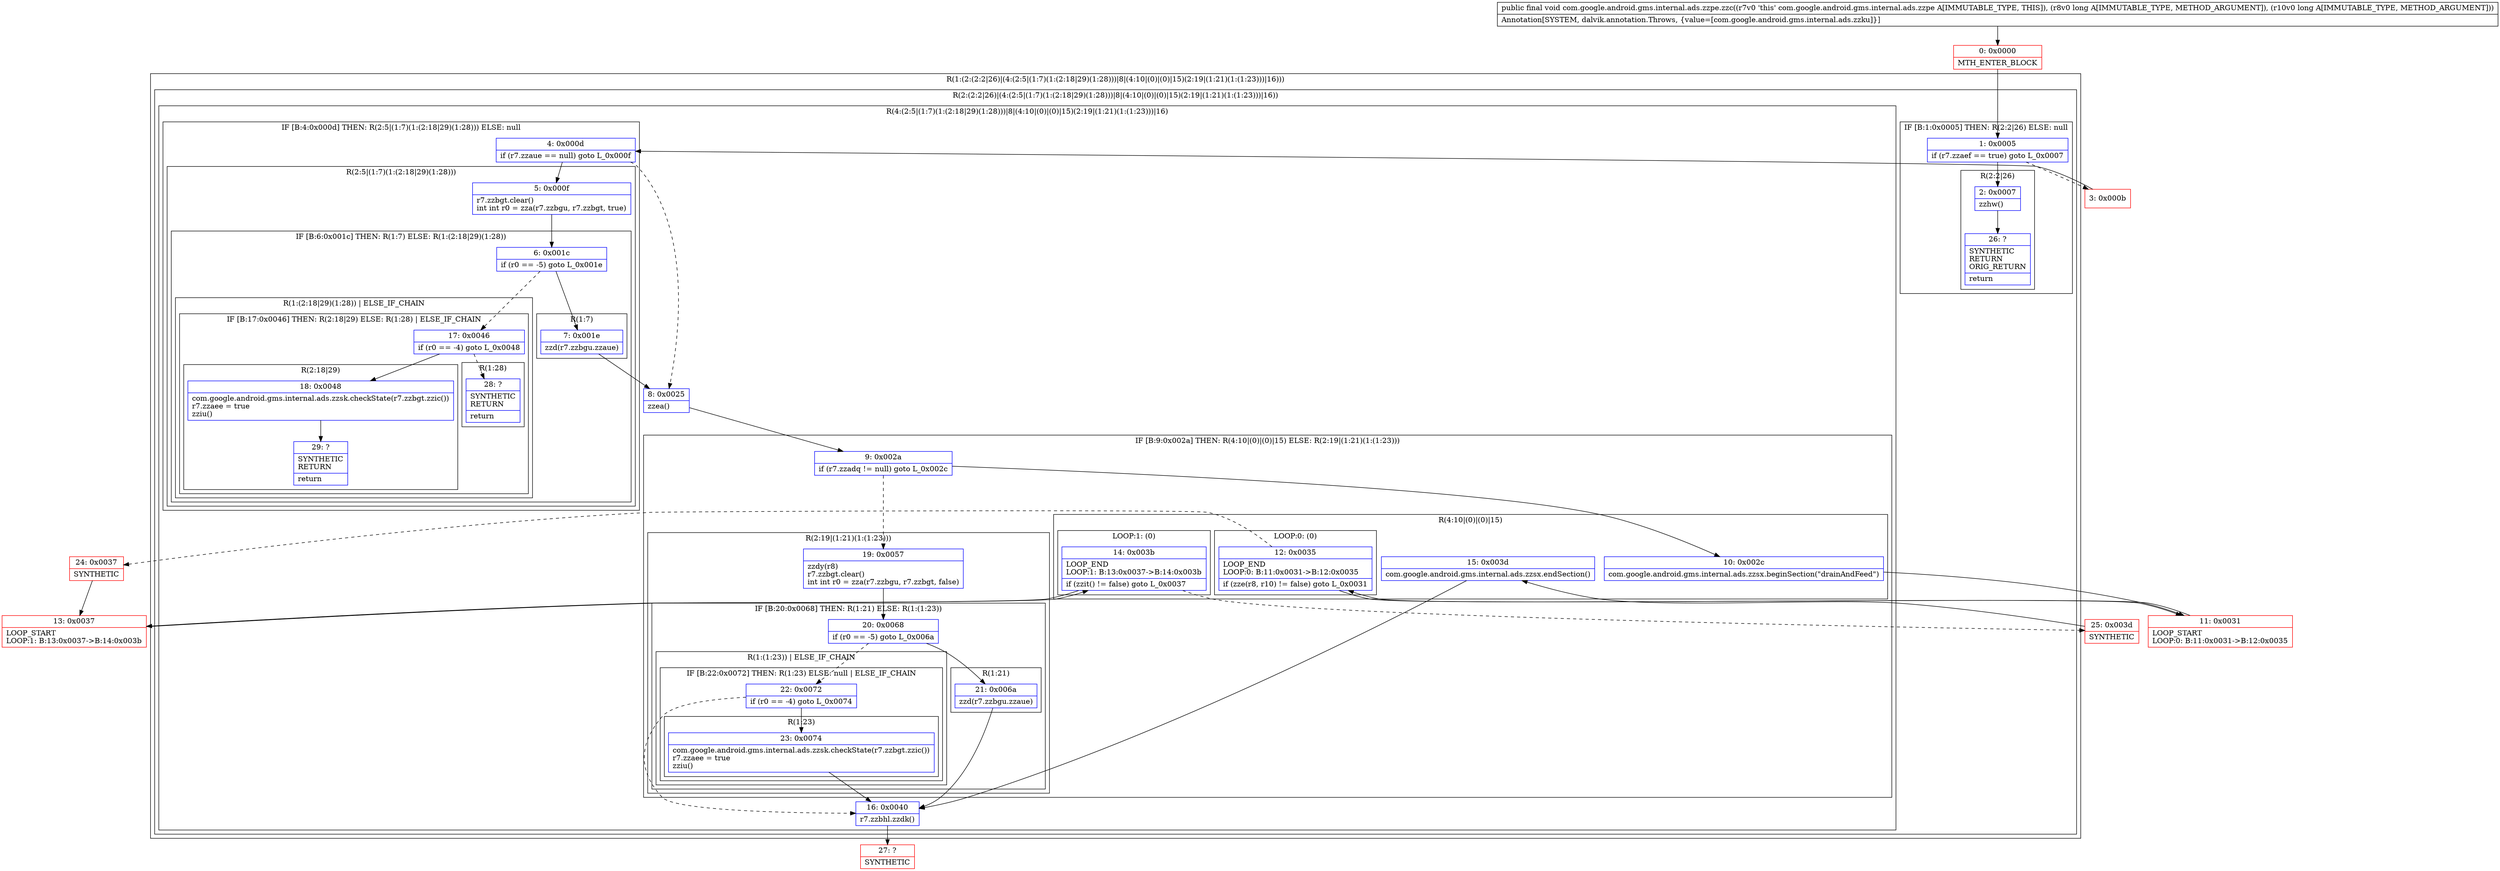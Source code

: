 digraph "CFG forcom.google.android.gms.internal.ads.zzpe.zzc(JJ)V" {
subgraph cluster_Region_65671239 {
label = "R(1:(2:(2:2|26)|(4:(2:5|(1:7)(1:(2:18|29)(1:28)))|8|(4:10|(0)|(0)|15)(2:19|(1:21)(1:(1:23)))|16)))";
node [shape=record,color=blue];
subgraph cluster_Region_2124604395 {
label = "R(2:(2:2|26)|(4:(2:5|(1:7)(1:(2:18|29)(1:28)))|8|(4:10|(0)|(0)|15)(2:19|(1:21)(1:(1:23)))|16))";
node [shape=record,color=blue];
subgraph cluster_IfRegion_196087206 {
label = "IF [B:1:0x0005] THEN: R(2:2|26) ELSE: null";
node [shape=record,color=blue];
Node_1 [shape=record,label="{1\:\ 0x0005|if (r7.zzaef == true) goto L_0x0007\l}"];
subgraph cluster_Region_606056005 {
label = "R(2:2|26)";
node [shape=record,color=blue];
Node_2 [shape=record,label="{2\:\ 0x0007|zzhw()\l}"];
Node_26 [shape=record,label="{26\:\ ?|SYNTHETIC\lRETURN\lORIG_RETURN\l|return\l}"];
}
}
subgraph cluster_Region_1998912169 {
label = "R(4:(2:5|(1:7)(1:(2:18|29)(1:28)))|8|(4:10|(0)|(0)|15)(2:19|(1:21)(1:(1:23)))|16)";
node [shape=record,color=blue];
subgraph cluster_IfRegion_510714397 {
label = "IF [B:4:0x000d] THEN: R(2:5|(1:7)(1:(2:18|29)(1:28))) ELSE: null";
node [shape=record,color=blue];
Node_4 [shape=record,label="{4\:\ 0x000d|if (r7.zzaue == null) goto L_0x000f\l}"];
subgraph cluster_Region_436742343 {
label = "R(2:5|(1:7)(1:(2:18|29)(1:28)))";
node [shape=record,color=blue];
Node_5 [shape=record,label="{5\:\ 0x000f|r7.zzbgt.clear()\lint int r0 = zza(r7.zzbgu, r7.zzbgt, true)\l}"];
subgraph cluster_IfRegion_1572350695 {
label = "IF [B:6:0x001c] THEN: R(1:7) ELSE: R(1:(2:18|29)(1:28))";
node [shape=record,color=blue];
Node_6 [shape=record,label="{6\:\ 0x001c|if (r0 == \-5) goto L_0x001e\l}"];
subgraph cluster_Region_354812232 {
label = "R(1:7)";
node [shape=record,color=blue];
Node_7 [shape=record,label="{7\:\ 0x001e|zzd(r7.zzbgu.zzaue)\l}"];
}
subgraph cluster_Region_1276311599 {
label = "R(1:(2:18|29)(1:28)) | ELSE_IF_CHAIN\l";
node [shape=record,color=blue];
subgraph cluster_IfRegion_1833420243 {
label = "IF [B:17:0x0046] THEN: R(2:18|29) ELSE: R(1:28) | ELSE_IF_CHAIN\l";
node [shape=record,color=blue];
Node_17 [shape=record,label="{17\:\ 0x0046|if (r0 == \-4) goto L_0x0048\l}"];
subgraph cluster_Region_473146038 {
label = "R(2:18|29)";
node [shape=record,color=blue];
Node_18 [shape=record,label="{18\:\ 0x0048|com.google.android.gms.internal.ads.zzsk.checkState(r7.zzbgt.zzic())\lr7.zzaee = true\lzziu()\l}"];
Node_29 [shape=record,label="{29\:\ ?|SYNTHETIC\lRETURN\l|return\l}"];
}
subgraph cluster_Region_97176359 {
label = "R(1:28)";
node [shape=record,color=blue];
Node_28 [shape=record,label="{28\:\ ?|SYNTHETIC\lRETURN\l|return\l}"];
}
}
}
}
}
}
Node_8 [shape=record,label="{8\:\ 0x0025|zzea()\l}"];
subgraph cluster_IfRegion_541308567 {
label = "IF [B:9:0x002a] THEN: R(4:10|(0)|(0)|15) ELSE: R(2:19|(1:21)(1:(1:23)))";
node [shape=record,color=blue];
Node_9 [shape=record,label="{9\:\ 0x002a|if (r7.zzadq != null) goto L_0x002c\l}"];
subgraph cluster_Region_2076959024 {
label = "R(4:10|(0)|(0)|15)";
node [shape=record,color=blue];
Node_10 [shape=record,label="{10\:\ 0x002c|com.google.android.gms.internal.ads.zzsx.beginSection(\"drainAndFeed\")\l}"];
subgraph cluster_LoopRegion_2053954285 {
label = "LOOP:0: (0)";
node [shape=record,color=blue];
Node_12 [shape=record,label="{12\:\ 0x0035|LOOP_END\lLOOP:0: B:11:0x0031\-\>B:12:0x0035\l|if (zze(r8, r10) != false) goto L_0x0031\l}"];
subgraph cluster_Region_690791796 {
label = "R(0)";
node [shape=record,color=blue];
}
}
subgraph cluster_LoopRegion_350640584 {
label = "LOOP:1: (0)";
node [shape=record,color=blue];
Node_14 [shape=record,label="{14\:\ 0x003b|LOOP_END\lLOOP:1: B:13:0x0037\-\>B:14:0x003b\l|if (zzit() != false) goto L_0x0037\l}"];
subgraph cluster_Region_805369861 {
label = "R(0)";
node [shape=record,color=blue];
}
}
Node_15 [shape=record,label="{15\:\ 0x003d|com.google.android.gms.internal.ads.zzsx.endSection()\l}"];
}
subgraph cluster_Region_2030554647 {
label = "R(2:19|(1:21)(1:(1:23)))";
node [shape=record,color=blue];
Node_19 [shape=record,label="{19\:\ 0x0057|zzdy(r8)\lr7.zzbgt.clear()\lint int r0 = zza(r7.zzbgu, r7.zzbgt, false)\l}"];
subgraph cluster_IfRegion_60193592 {
label = "IF [B:20:0x0068] THEN: R(1:21) ELSE: R(1:(1:23))";
node [shape=record,color=blue];
Node_20 [shape=record,label="{20\:\ 0x0068|if (r0 == \-5) goto L_0x006a\l}"];
subgraph cluster_Region_740816730 {
label = "R(1:21)";
node [shape=record,color=blue];
Node_21 [shape=record,label="{21\:\ 0x006a|zzd(r7.zzbgu.zzaue)\l}"];
}
subgraph cluster_Region_1617748143 {
label = "R(1:(1:23)) | ELSE_IF_CHAIN\l";
node [shape=record,color=blue];
subgraph cluster_IfRegion_1393153674 {
label = "IF [B:22:0x0072] THEN: R(1:23) ELSE: null | ELSE_IF_CHAIN\l";
node [shape=record,color=blue];
Node_22 [shape=record,label="{22\:\ 0x0072|if (r0 == \-4) goto L_0x0074\l}"];
subgraph cluster_Region_1180880243 {
label = "R(1:23)";
node [shape=record,color=blue];
Node_23 [shape=record,label="{23\:\ 0x0074|com.google.android.gms.internal.ads.zzsk.checkState(r7.zzbgt.zzic())\lr7.zzaee = true\lzziu()\l}"];
}
}
}
}
}
}
Node_16 [shape=record,label="{16\:\ 0x0040|r7.zzbhl.zzdk()\l}"];
}
}
}
Node_0 [shape=record,color=red,label="{0\:\ 0x0000|MTH_ENTER_BLOCK\l}"];
Node_3 [shape=record,color=red,label="{3\:\ 0x000b}"];
Node_11 [shape=record,color=red,label="{11\:\ 0x0031|LOOP_START\lLOOP:0: B:11:0x0031\-\>B:12:0x0035\l}"];
Node_13 [shape=record,color=red,label="{13\:\ 0x0037|LOOP_START\lLOOP:1: B:13:0x0037\-\>B:14:0x003b\l}"];
Node_24 [shape=record,color=red,label="{24\:\ 0x0037|SYNTHETIC\l}"];
Node_25 [shape=record,color=red,label="{25\:\ 0x003d|SYNTHETIC\l}"];
Node_27 [shape=record,color=red,label="{27\:\ ?|SYNTHETIC\l}"];
MethodNode[shape=record,label="{public final void com.google.android.gms.internal.ads.zzpe.zzc((r7v0 'this' com.google.android.gms.internal.ads.zzpe A[IMMUTABLE_TYPE, THIS]), (r8v0 long A[IMMUTABLE_TYPE, METHOD_ARGUMENT]), (r10v0 long A[IMMUTABLE_TYPE, METHOD_ARGUMENT]))  | Annotation[SYSTEM, dalvik.annotation.Throws, \{value=[com.google.android.gms.internal.ads.zzku]\}]\l}"];
MethodNode -> Node_0;
Node_1 -> Node_2;
Node_1 -> Node_3[style=dashed];
Node_2 -> Node_26;
Node_4 -> Node_5;
Node_4 -> Node_8[style=dashed];
Node_5 -> Node_6;
Node_6 -> Node_7;
Node_6 -> Node_17[style=dashed];
Node_7 -> Node_8;
Node_17 -> Node_18;
Node_17 -> Node_28[style=dashed];
Node_18 -> Node_29;
Node_8 -> Node_9;
Node_9 -> Node_10;
Node_9 -> Node_19[style=dashed];
Node_10 -> Node_11;
Node_12 -> Node_11;
Node_12 -> Node_24[style=dashed];
Node_14 -> Node_13;
Node_14 -> Node_25[style=dashed];
Node_15 -> Node_16;
Node_19 -> Node_20;
Node_20 -> Node_21;
Node_20 -> Node_22[style=dashed];
Node_21 -> Node_16;
Node_22 -> Node_16[style=dashed];
Node_22 -> Node_23;
Node_23 -> Node_16;
Node_16 -> Node_27;
Node_0 -> Node_1;
Node_3 -> Node_4;
Node_11 -> Node_12;
Node_13 -> Node_14;
Node_24 -> Node_13;
Node_25 -> Node_15;
}

